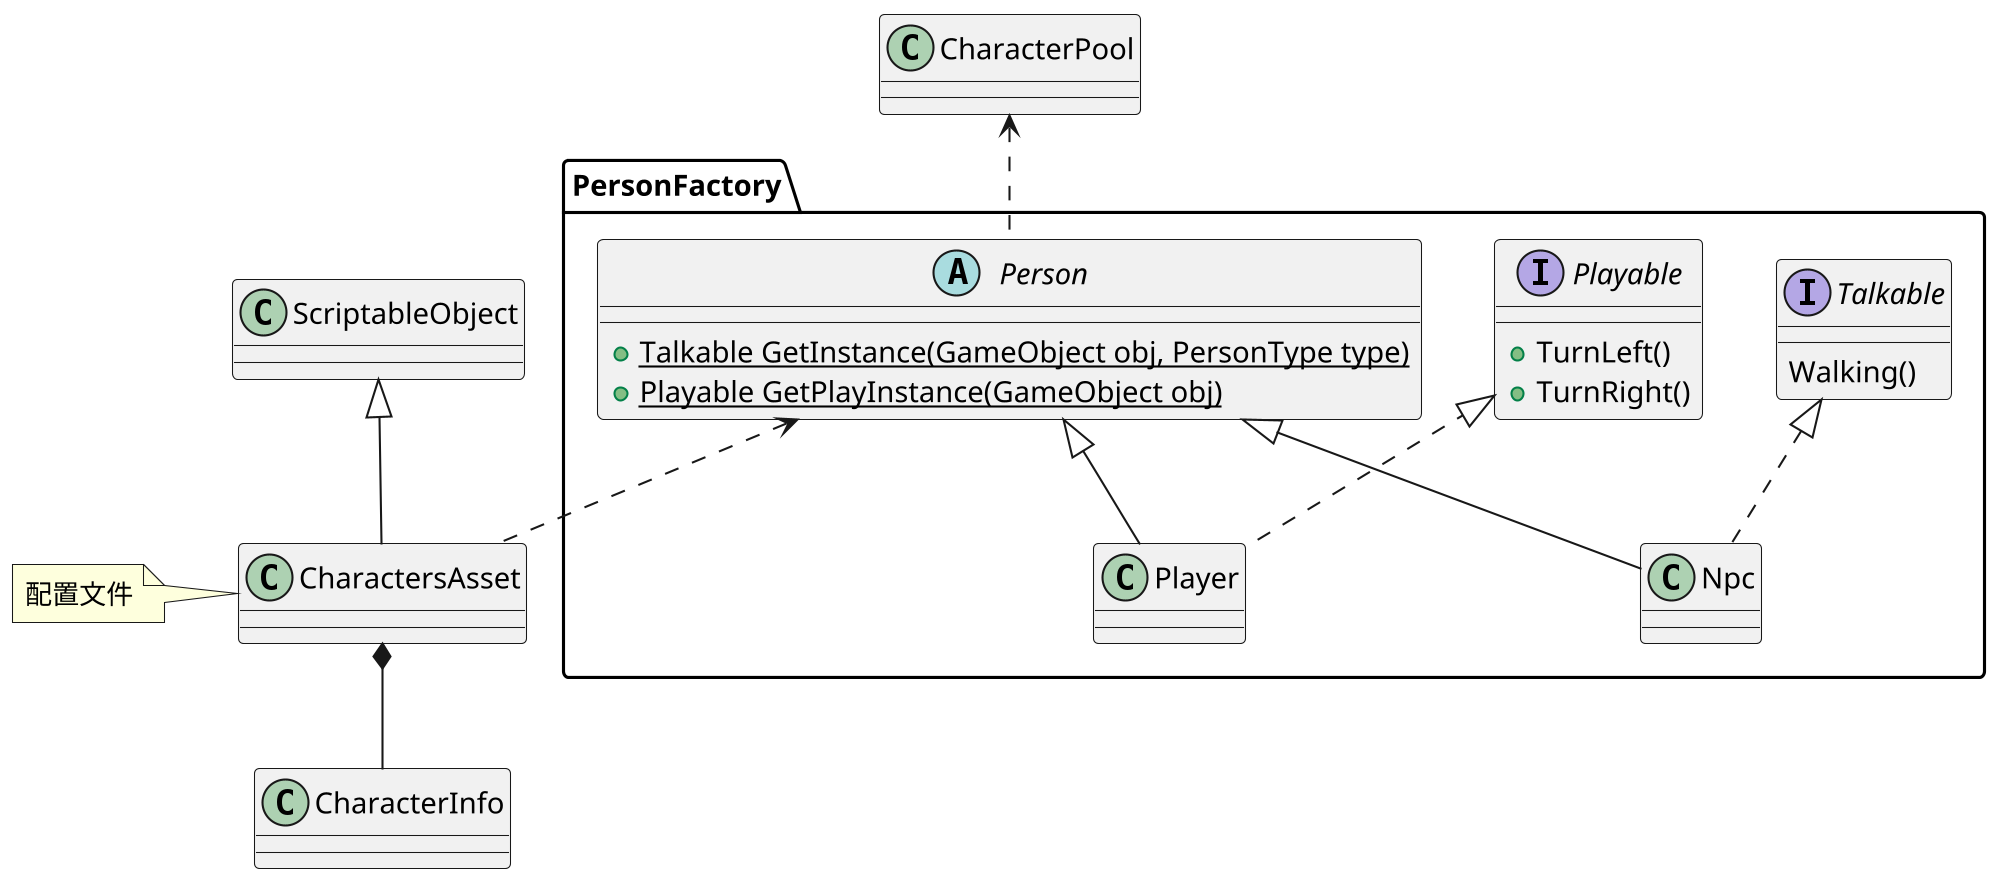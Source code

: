 @startuml PersonFactory
skinparam dpi 200

class CharactersAsset extends ScriptableObject
note left of CharactersAsset
    配置文件
end note
class CharacterInfo
{
}
CharactersAsset *-- CharacterInfo
class CharacterPool
{
}
package PersonFactory
{
    interface Talkable
    {
        ' initWalkingAnimation(targetPos, isRight, action)
        ' setHide(ishide)
        ' GameObject getGameObject()
        ' accelerate()
        ' getTag()
        ' getIsRight()
        Walking()
        ' Stop()
        ' Finish()
    }
    interface Playable{
        +TurnLeft()
        +TurnRight()
        ' +Call()
    }
    abstract class Person
    {
        +{static} Talkable GetInstance(GameObject obj, PersonType type)
        +{static} Playable GetPlayInstance(GameObject obj)
    }
    class Npc extends Person implements Talkable
    {

    }
    class Player extends Person implements Playable
    {

    }
}
CharacterPool <.. Person
Person <.. CharactersAsset
@enduml